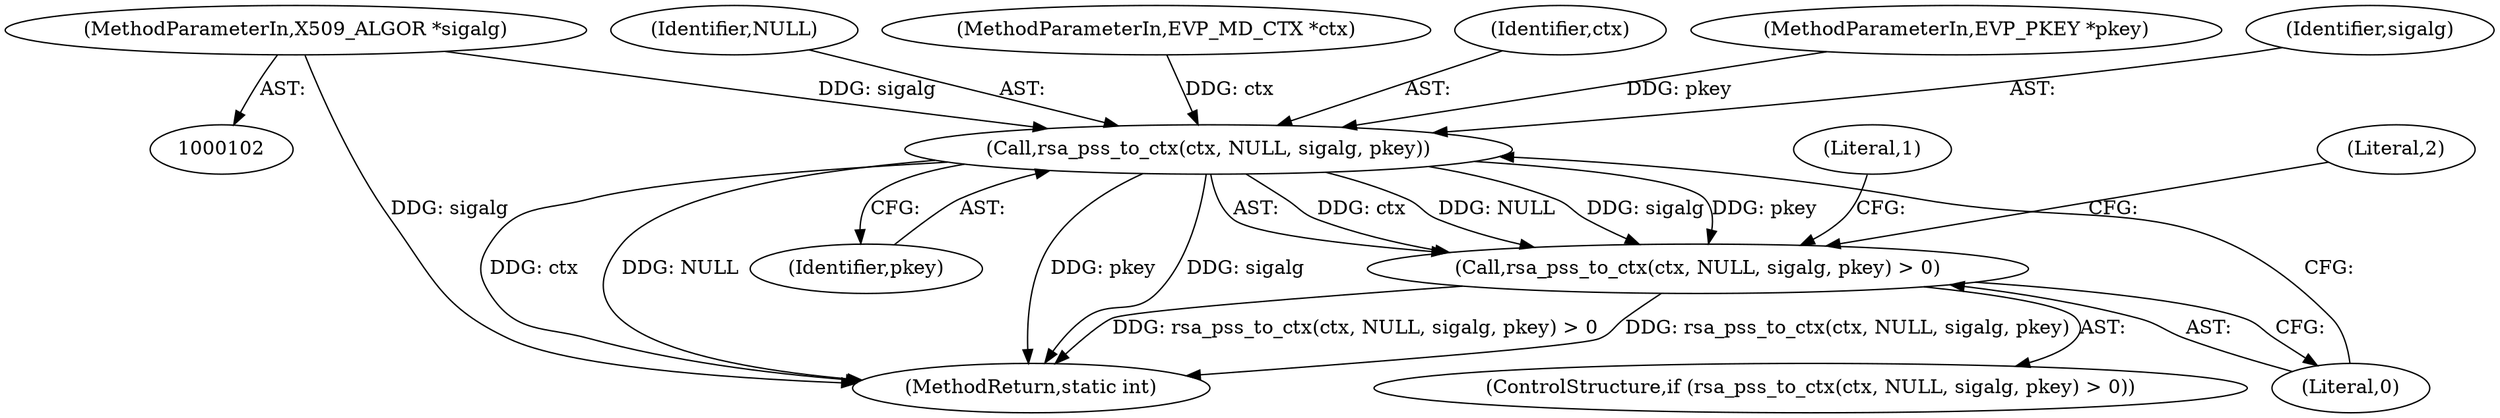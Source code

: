 digraph "0_openssl_4b22cce3812052fe64fc3f6d58d8cc884e3cb834@pointer" {
"1000106" [label="(MethodParameterIn,X509_ALGOR *sigalg)"];
"1000126" [label="(Call,rsa_pss_to_ctx(ctx, NULL, sigalg, pkey))"];
"1000125" [label="(Call,rsa_pss_to_ctx(ctx, NULL, sigalg, pkey) > 0)"];
"1000130" [label="(Identifier,pkey)"];
"1000108" [label="(MethodParameterIn,EVP_PKEY *pkey)"];
"1000131" [label="(Literal,0)"];
"1000126" [label="(Call,rsa_pss_to_ctx(ctx, NULL, sigalg, pkey))"];
"1000134" [label="(Literal,2)"];
"1000138" [label="(MethodReturn,static int)"];
"1000129" [label="(Identifier,sigalg)"];
"1000128" [label="(Identifier,NULL)"];
"1000103" [label="(MethodParameterIn,EVP_MD_CTX *ctx)"];
"1000125" [label="(Call,rsa_pss_to_ctx(ctx, NULL, sigalg, pkey) > 0)"];
"1000124" [label="(ControlStructure,if (rsa_pss_to_ctx(ctx, NULL, sigalg, pkey) > 0))"];
"1000106" [label="(MethodParameterIn,X509_ALGOR *sigalg)"];
"1000137" [label="(Literal,1)"];
"1000127" [label="(Identifier,ctx)"];
"1000106" -> "1000102"  [label="AST: "];
"1000106" -> "1000138"  [label="DDG: sigalg"];
"1000106" -> "1000126"  [label="DDG: sigalg"];
"1000126" -> "1000125"  [label="AST: "];
"1000126" -> "1000130"  [label="CFG: "];
"1000127" -> "1000126"  [label="AST: "];
"1000128" -> "1000126"  [label="AST: "];
"1000129" -> "1000126"  [label="AST: "];
"1000130" -> "1000126"  [label="AST: "];
"1000131" -> "1000126"  [label="CFG: "];
"1000126" -> "1000138"  [label="DDG: ctx"];
"1000126" -> "1000138"  [label="DDG: NULL"];
"1000126" -> "1000138"  [label="DDG: pkey"];
"1000126" -> "1000138"  [label="DDG: sigalg"];
"1000126" -> "1000125"  [label="DDG: ctx"];
"1000126" -> "1000125"  [label="DDG: NULL"];
"1000126" -> "1000125"  [label="DDG: sigalg"];
"1000126" -> "1000125"  [label="DDG: pkey"];
"1000103" -> "1000126"  [label="DDG: ctx"];
"1000108" -> "1000126"  [label="DDG: pkey"];
"1000125" -> "1000124"  [label="AST: "];
"1000125" -> "1000131"  [label="CFG: "];
"1000131" -> "1000125"  [label="AST: "];
"1000134" -> "1000125"  [label="CFG: "];
"1000137" -> "1000125"  [label="CFG: "];
"1000125" -> "1000138"  [label="DDG: rsa_pss_to_ctx(ctx, NULL, sigalg, pkey) > 0"];
"1000125" -> "1000138"  [label="DDG: rsa_pss_to_ctx(ctx, NULL, sigalg, pkey)"];
}
